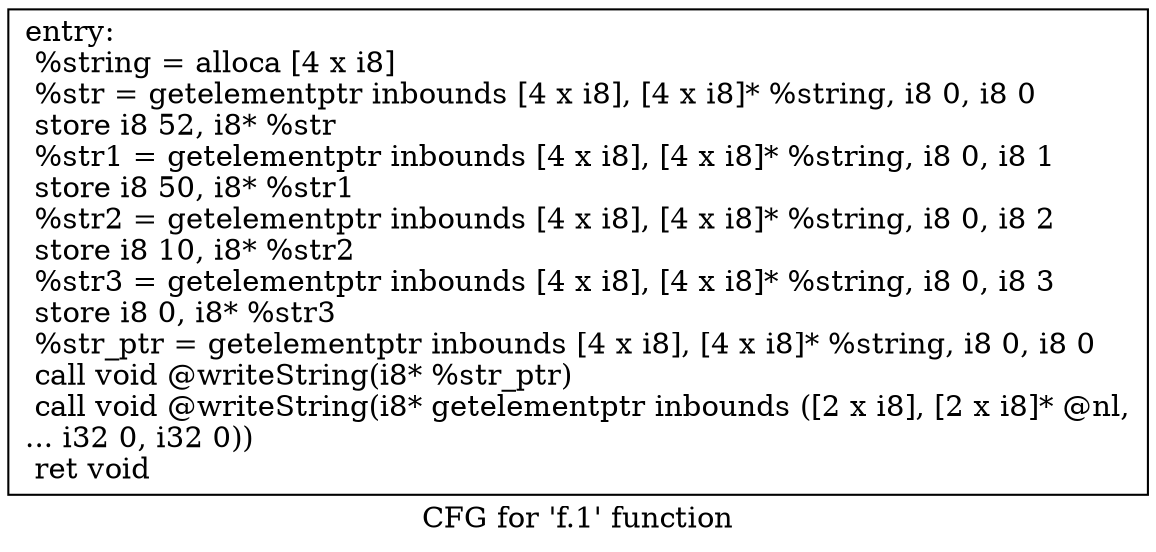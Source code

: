 digraph "CFG for 'f.1' function" {
	label="CFG for 'f.1' function";

	Node0x223c450 [shape=record,label="{entry:\l  %string = alloca [4 x i8]\l  %str = getelementptr inbounds [4 x i8], [4 x i8]* %string, i8 0, i8 0\l  store i8 52, i8* %str\l  %str1 = getelementptr inbounds [4 x i8], [4 x i8]* %string, i8 0, i8 1\l  store i8 50, i8* %str1\l  %str2 = getelementptr inbounds [4 x i8], [4 x i8]* %string, i8 0, i8 2\l  store i8 10, i8* %str2\l  %str3 = getelementptr inbounds [4 x i8], [4 x i8]* %string, i8 0, i8 3\l  store i8 0, i8* %str3\l  %str_ptr = getelementptr inbounds [4 x i8], [4 x i8]* %string, i8 0, i8 0\l  call void @writeString(i8* %str_ptr)\l  call void @writeString(i8* getelementptr inbounds ([2 x i8], [2 x i8]* @nl,\l... i32 0, i32 0))\l  ret void\l}"];
}
